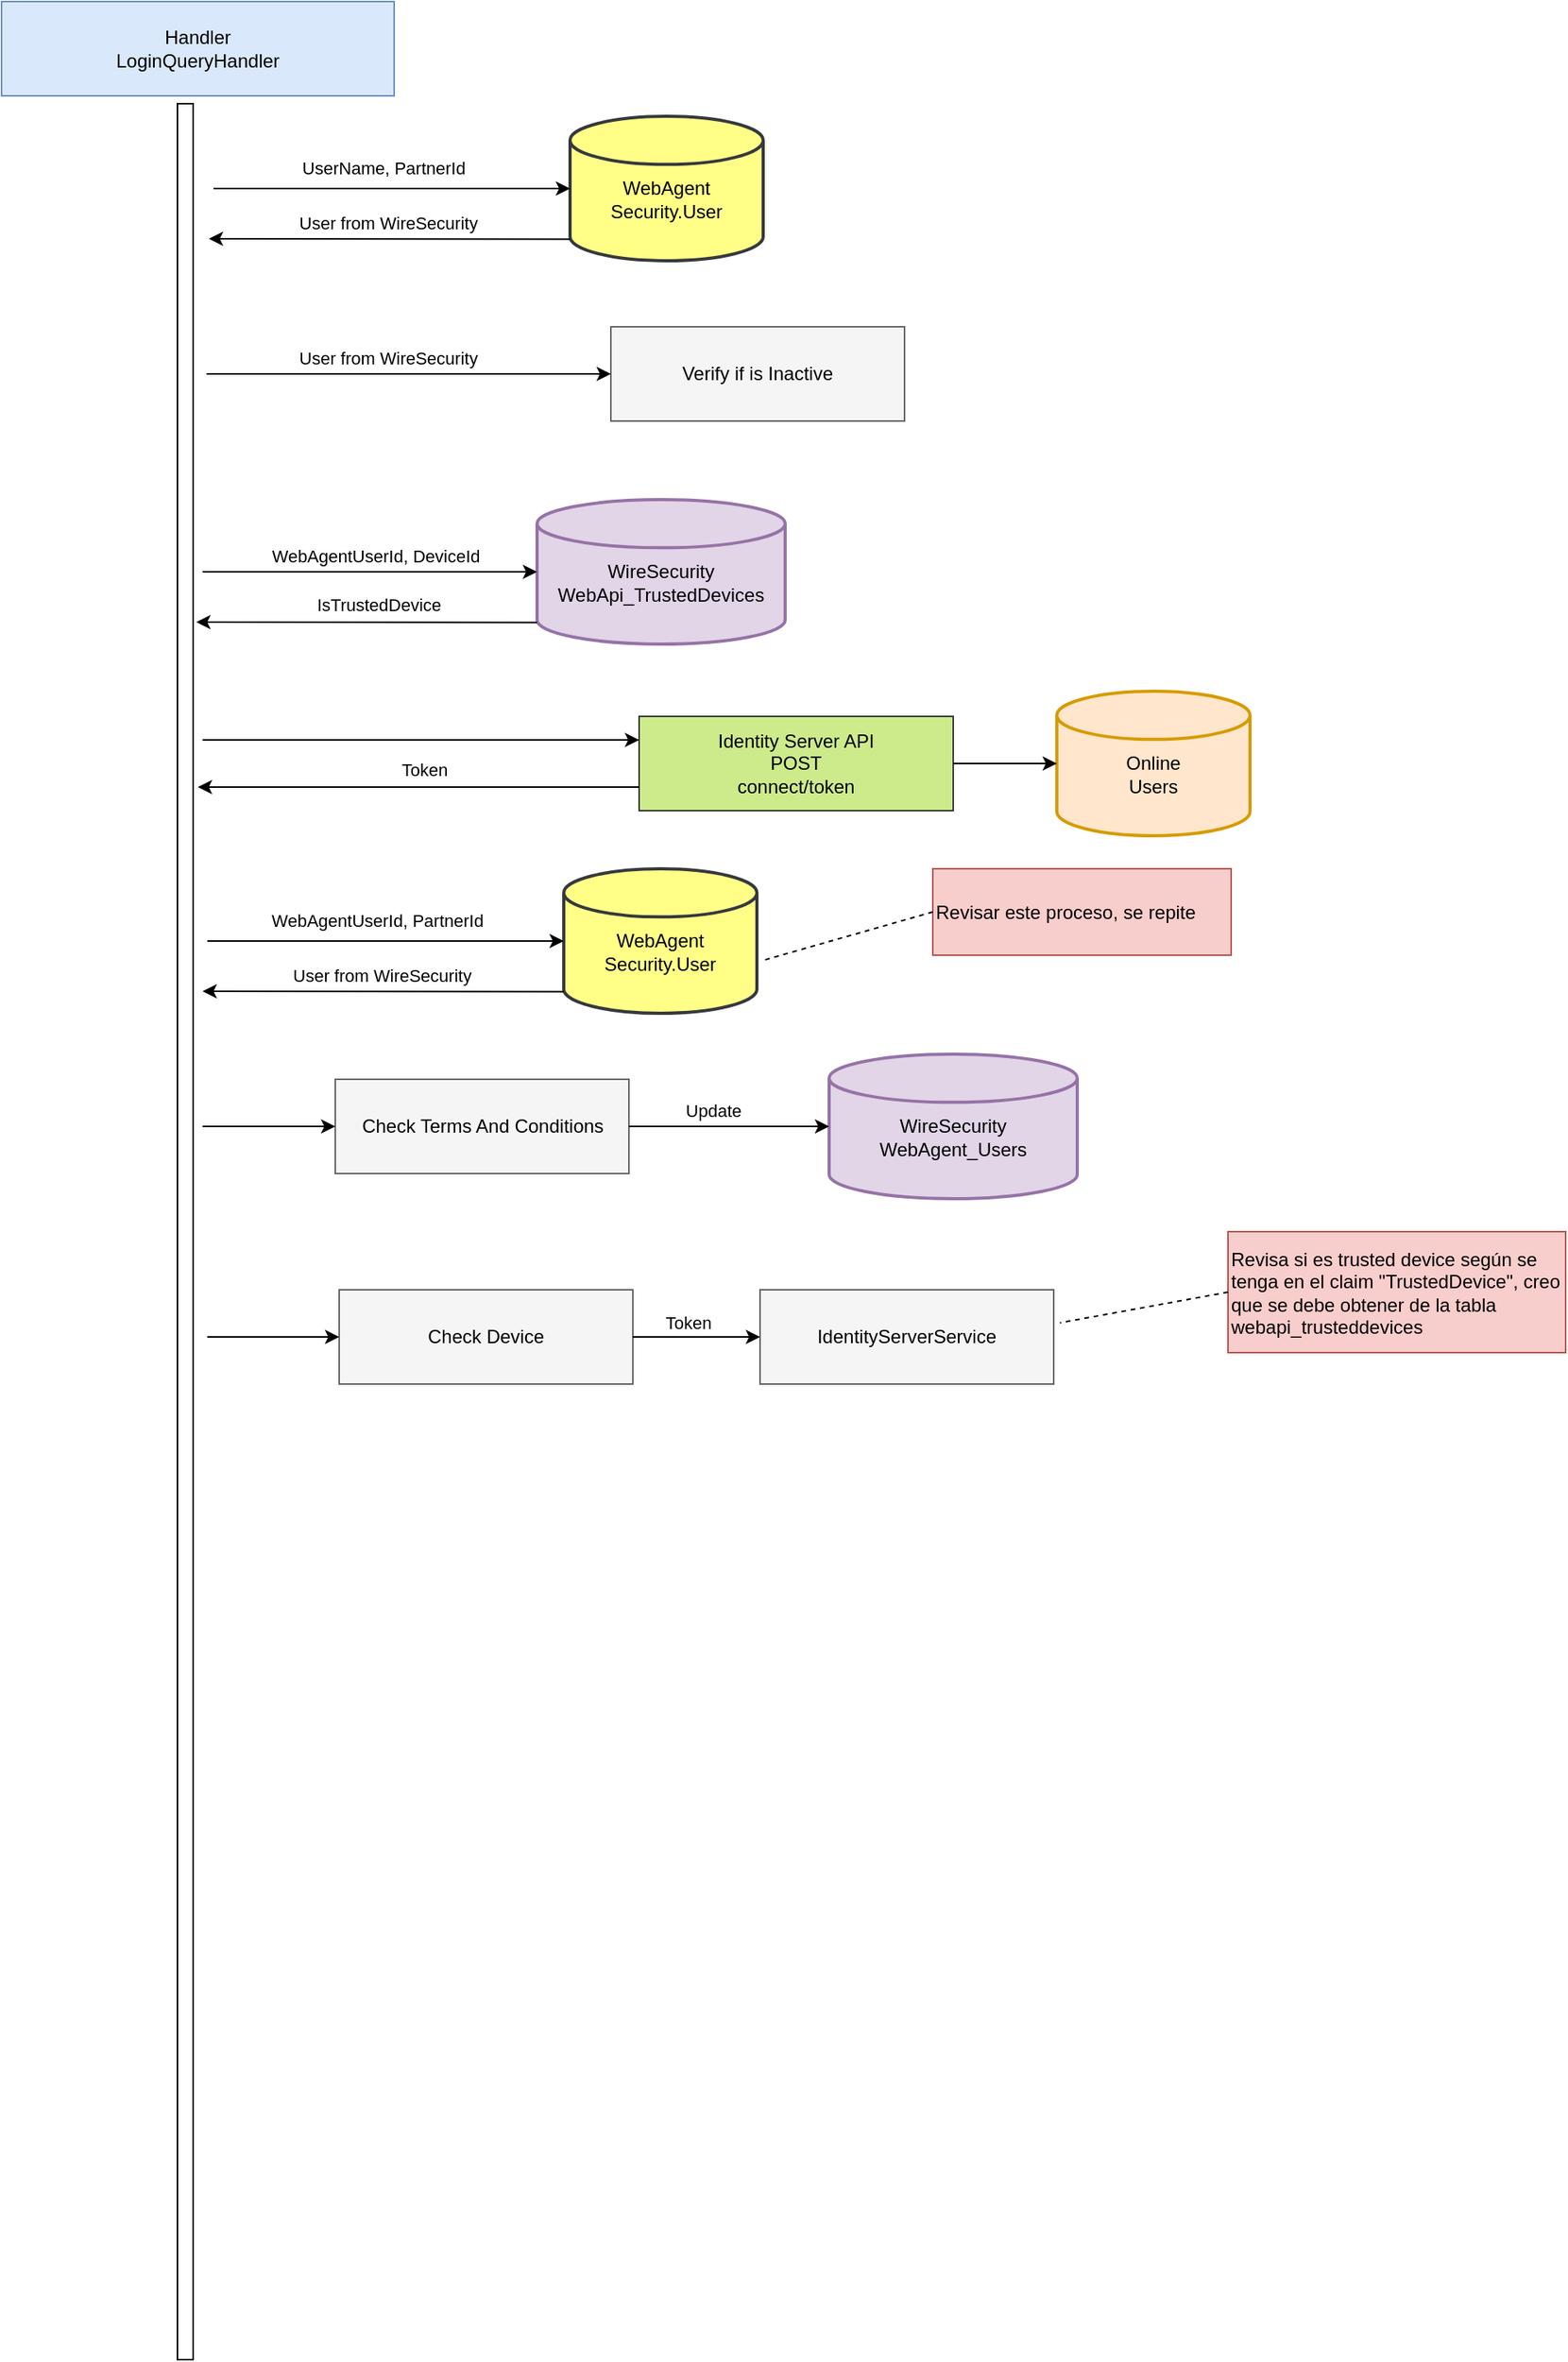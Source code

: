 <mxfile version="21.1.8" type="github">
  <diagram name="Page-1" id="efa7a0a1-bf9b-a30e-e6df-94a7791c09e9">
    <mxGraphModel dx="2074" dy="2356" grid="0" gridSize="10" guides="1" tooltips="1" connect="1" arrows="1" fold="1" page="0" pageScale="1" pageWidth="826" pageHeight="1169" background="none" math="0" shadow="0">
      <root>
        <mxCell id="0" />
        <mxCell id="1" parent="0" />
        <mxCell id="MLKeYVqBa8RRxU8ndWpH-114" value="&lt;br&gt;WebAgent&lt;br&gt;Security.User" style="strokeWidth=2;html=1;shape=mxgraph.flowchart.database;whiteSpace=wrap;fillColor=#ffff88;strokeColor=#36393d;" parent="1" vertex="1">
          <mxGeometry x="17" y="-1403" width="123" height="92" as="geometry" />
        </mxCell>
        <mxCell id="MLKeYVqBa8RRxU8ndWpH-116" value="&lt;font color=&quot;#000000&quot;&gt;Identity Server API&lt;br&gt;POST&lt;br&gt;connect/token&lt;/font&gt;" style="rounded=0;whiteSpace=wrap;html=1;fillColor=#cdeb8b;strokeColor=#36393d;" parent="1" vertex="1">
          <mxGeometry x="61" y="-1021" width="200" height="60" as="geometry" />
        </mxCell>
        <mxCell id="MLKeYVqBa8RRxU8ndWpH-118" value="" style="endArrow=classic;html=1;rounded=0;entryX=0;entryY=0.25;entryDx=0;entryDy=0;" parent="1" target="MLKeYVqBa8RRxU8ndWpH-116" edge="1">
          <mxGeometry width="50" height="50" relative="1" as="geometry">
            <mxPoint x="-217" y="-1006" as="sourcePoint" />
            <mxPoint x="105" y="-930" as="targetPoint" />
          </mxGeometry>
        </mxCell>
        <mxCell id="MLKeYVqBa8RRxU8ndWpH-119" value="&lt;br&gt;Online&lt;br&gt;Users" style="strokeWidth=2;html=1;shape=mxgraph.flowchart.database;whiteSpace=wrap;fillColor=#ffe6cc;strokeColor=#d79b00;" parent="1" vertex="1">
          <mxGeometry x="327" y="-1037" width="123" height="92" as="geometry" />
        </mxCell>
        <mxCell id="MLKeYVqBa8RRxU8ndWpH-121" value="&lt;br&gt;WireSecurity&lt;br&gt;WebApi_TrustedDevices" style="strokeWidth=2;html=1;shape=mxgraph.flowchart.database;whiteSpace=wrap;fillColor=#e1d5e7;strokeColor=#9673a6;" parent="1" vertex="1">
          <mxGeometry x="-4" y="-1159" width="158" height="92" as="geometry" />
        </mxCell>
        <mxCell id="MLKeYVqBa8RRxU8ndWpH-123" value="" style="endArrow=classic;html=1;rounded=0;entryX=0;entryY=0.5;entryDx=0;entryDy=0;entryPerimeter=0;exitX=1;exitY=0.5;exitDx=0;exitDy=0;" parent="1" source="MLKeYVqBa8RRxU8ndWpH-116" target="MLKeYVqBa8RRxU8ndWpH-119" edge="1">
          <mxGeometry width="50" height="50" relative="1" as="geometry">
            <mxPoint x="31" y="-1120" as="sourcePoint" />
            <mxPoint x="126" y="-1120" as="targetPoint" />
          </mxGeometry>
        </mxCell>
        <mxCell id="MLKeYVqBa8RRxU8ndWpH-124" value="" style="endArrow=classic;html=1;rounded=0;entryX=0;entryY=0.5;entryDx=0;entryDy=0;entryPerimeter=0;" parent="1" target="MLKeYVqBa8RRxU8ndWpH-114" edge="1">
          <mxGeometry width="50" height="50" relative="1" as="geometry">
            <mxPoint x="-210" y="-1357" as="sourcePoint" />
            <mxPoint x="-45" y="-1360" as="targetPoint" />
          </mxGeometry>
        </mxCell>
        <mxCell id="MUhubDVM9BwMi47_hHYt-114" value="UserName, PartnerId" style="edgeLabel;html=1;align=center;verticalAlign=middle;resizable=0;points=[];" parent="MLKeYVqBa8RRxU8ndWpH-124" vertex="1" connectable="0">
          <mxGeometry x="0.233" relative="1" as="geometry">
            <mxPoint x="-32" y="-13" as="offset" />
          </mxGeometry>
        </mxCell>
        <mxCell id="MUhubDVM9BwMi47_hHYt-118" value="" style="endArrow=classic;html=1;rounded=0;exitX=0;exitY=0.85;exitDx=0;exitDy=0;exitPerimeter=0;" parent="1" source="MLKeYVqBa8RRxU8ndWpH-114" edge="1">
          <mxGeometry width="50" height="50" relative="1" as="geometry">
            <mxPoint x="23" y="-1470" as="sourcePoint" />
            <mxPoint x="-213" y="-1325" as="targetPoint" />
          </mxGeometry>
        </mxCell>
        <mxCell id="MUhubDVM9BwMi47_hHYt-119" value="User from WireSecurity" style="edgeLabel;html=1;align=center;verticalAlign=middle;resizable=0;points=[];" parent="MUhubDVM9BwMi47_hHYt-118" vertex="1" connectable="0">
          <mxGeometry x="0.422" y="1" relative="1" as="geometry">
            <mxPoint x="47" y="-11" as="offset" />
          </mxGeometry>
        </mxCell>
        <mxCell id="MUhubDVM9BwMi47_hHYt-124" value="&lt;font color=&quot;#000000&quot;&gt;Handler&lt;br&gt;LoginQueryHandler&lt;br&gt;&lt;/font&gt;" style="rounded=0;whiteSpace=wrap;html=1;fillColor=#dae8fc;strokeColor=#6c8ebf;" parent="1" vertex="1">
          <mxGeometry x="-345" y="-1476" width="250" height="60" as="geometry" />
        </mxCell>
        <mxCell id="MUhubDVM9BwMi47_hHYt-125" value="" style="html=1;points=[];perimeter=orthogonalPerimeter;outlineConnect=0;targetShapes=umlLifeline;portConstraint=eastwest;newEdgeStyle={&quot;edgeStyle&quot;:&quot;elbowEdgeStyle&quot;,&quot;elbow&quot;:&quot;vertical&quot;,&quot;curved&quot;:0,&quot;rounded&quot;:0};" parent="1" vertex="1">
          <mxGeometry x="-233" y="-1411" width="10" height="1436" as="geometry" />
        </mxCell>
        <mxCell id="MUhubDVM9BwMi47_hHYt-154" value="" style="endArrow=classic;html=1;rounded=0;entryX=0;entryY=0.5;entryDx=0;entryDy=0;entryPerimeter=0;" parent="1" target="MLKeYVqBa8RRxU8ndWpH-121" edge="1">
          <mxGeometry width="50" height="50" relative="1" as="geometry">
            <mxPoint x="-217" y="-1113" as="sourcePoint" />
            <mxPoint x="91" y="-1256" as="targetPoint" />
          </mxGeometry>
        </mxCell>
        <mxCell id="sMybmjBBknjoh3TIYzj4-4" value="WebAgentUserId, DeviceId" style="edgeLabel;html=1;align=center;verticalAlign=middle;resizable=0;points=[];" vertex="1" connectable="0" parent="MUhubDVM9BwMi47_hHYt-154">
          <mxGeometry x="0.277" y="-1" relative="1" as="geometry">
            <mxPoint x="-26" y="-11" as="offset" />
          </mxGeometry>
        </mxCell>
        <mxCell id="sMybmjBBknjoh3TIYzj4-2" value="" style="endArrow=classic;html=1;rounded=0;exitX=0;exitY=0.85;exitDx=0;exitDy=0;exitPerimeter=0;" edge="1" parent="1" source="MLKeYVqBa8RRxU8ndWpH-121">
          <mxGeometry width="50" height="50" relative="1" as="geometry">
            <mxPoint x="-14" y="-1079" as="sourcePoint" />
            <mxPoint x="-221" y="-1081" as="targetPoint" />
          </mxGeometry>
        </mxCell>
        <mxCell id="sMybmjBBknjoh3TIYzj4-5" value="IsTrustedDevice" style="edgeLabel;html=1;align=center;verticalAlign=middle;resizable=0;points=[];" vertex="1" connectable="0" parent="sMybmjBBknjoh3TIYzj4-2">
          <mxGeometry x="-0.263" y="-2" relative="1" as="geometry">
            <mxPoint x="-21" y="-9" as="offset" />
          </mxGeometry>
        </mxCell>
        <mxCell id="sMybmjBBknjoh3TIYzj4-6" value="&lt;br&gt;WebAgent&lt;br&gt;Security.User" style="strokeWidth=2;html=1;shape=mxgraph.flowchart.database;whiteSpace=wrap;fillColor=#ffff88;strokeColor=#36393d;" vertex="1" parent="1">
          <mxGeometry x="13" y="-924" width="123" height="92" as="geometry" />
        </mxCell>
        <mxCell id="sMybmjBBknjoh3TIYzj4-7" value="" style="endArrow=classic;html=1;rounded=0;entryX=0;entryY=0.5;entryDx=0;entryDy=0;entryPerimeter=0;" edge="1" parent="1" target="sMybmjBBknjoh3TIYzj4-6">
          <mxGeometry width="50" height="50" relative="1" as="geometry">
            <mxPoint x="-214" y="-878" as="sourcePoint" />
            <mxPoint x="-49" y="-881" as="targetPoint" />
          </mxGeometry>
        </mxCell>
        <mxCell id="sMybmjBBknjoh3TIYzj4-8" value="WebAgentUserId, PartnerId" style="edgeLabel;html=1;align=center;verticalAlign=middle;resizable=0;points=[];" vertex="1" connectable="0" parent="sMybmjBBknjoh3TIYzj4-7">
          <mxGeometry x="0.233" relative="1" as="geometry">
            <mxPoint x="-32" y="-13" as="offset" />
          </mxGeometry>
        </mxCell>
        <mxCell id="sMybmjBBknjoh3TIYzj4-9" value="" style="endArrow=classic;html=1;rounded=0;exitX=0;exitY=0.85;exitDx=0;exitDy=0;exitPerimeter=0;" edge="1" parent="1" source="sMybmjBBknjoh3TIYzj4-6">
          <mxGeometry width="50" height="50" relative="1" as="geometry">
            <mxPoint x="19" y="-991" as="sourcePoint" />
            <mxPoint x="-217" y="-846" as="targetPoint" />
          </mxGeometry>
        </mxCell>
        <mxCell id="sMybmjBBknjoh3TIYzj4-10" value="User from WireSecurity" style="edgeLabel;html=1;align=center;verticalAlign=middle;resizable=0;points=[];" vertex="1" connectable="0" parent="sMybmjBBknjoh3TIYzj4-9">
          <mxGeometry x="0.422" y="1" relative="1" as="geometry">
            <mxPoint x="47" y="-11" as="offset" />
          </mxGeometry>
        </mxCell>
        <mxCell id="sMybmjBBknjoh3TIYzj4-11" value="Revisar este proceso, se repite" style="text;html=1;strokeColor=#b85450;fillColor=#f8cecc;align=left;verticalAlign=middle;whiteSpace=wrap;rounded=0;" vertex="1" parent="1">
          <mxGeometry x="248" y="-924" width="190" height="55" as="geometry" />
        </mxCell>
        <mxCell id="sMybmjBBknjoh3TIYzj4-12" value="" style="endArrow=none;dashed=1;html=1;rounded=0;exitX=0;exitY=0.5;exitDx=0;exitDy=0;" edge="1" parent="1" source="sMybmjBBknjoh3TIYzj4-11">
          <mxGeometry width="50" height="50" relative="1" as="geometry">
            <mxPoint x="172" y="-1029" as="sourcePoint" />
            <mxPoint x="141" y="-866" as="targetPoint" />
          </mxGeometry>
        </mxCell>
        <mxCell id="sMybmjBBknjoh3TIYzj4-13" value="&lt;font color=&quot;#000000&quot;&gt;Check Device&lt;br&gt;&lt;/font&gt;" style="rounded=0;whiteSpace=wrap;html=1;fillColor=#f5f5f5;strokeColor=#666666;fontColor=#333333;" vertex="1" parent="1">
          <mxGeometry x="-130" y="-656" width="187" height="60" as="geometry" />
        </mxCell>
        <mxCell id="sMybmjBBknjoh3TIYzj4-14" value="" style="endArrow=classic;html=1;rounded=0;entryX=0;entryY=0.5;entryDx=0;entryDy=0;" edge="1" parent="1" target="sMybmjBBknjoh3TIYzj4-13">
          <mxGeometry width="50" height="50" relative="1" as="geometry">
            <mxPoint x="-214" y="-626" as="sourcePoint" />
            <mxPoint x="-135" y="-626.5" as="targetPoint" />
          </mxGeometry>
        </mxCell>
        <mxCell id="sMybmjBBknjoh3TIYzj4-15" value="Revisa si es trusted device según se tenga en el claim &quot;TrustedDevice&quot;, creo que se debe obtener de la tabla webapi_trusteddevices" style="text;html=1;strokeColor=#b85450;fillColor=#f8cecc;align=left;verticalAlign=middle;whiteSpace=wrap;rounded=0;" vertex="1" parent="1">
          <mxGeometry x="436" y="-693" width="215" height="77" as="geometry" />
        </mxCell>
        <mxCell id="sMybmjBBknjoh3TIYzj4-16" value="" style="endArrow=none;dashed=1;html=1;rounded=0;exitX=0;exitY=0.5;exitDx=0;exitDy=0;" edge="1" parent="1" source="sMybmjBBknjoh3TIYzj4-15">
          <mxGeometry width="50" height="50" relative="1" as="geometry">
            <mxPoint x="360" y="-798" as="sourcePoint" />
            <mxPoint x="329" y="-635" as="targetPoint" />
          </mxGeometry>
        </mxCell>
        <mxCell id="sMybmjBBknjoh3TIYzj4-17" value="&lt;font color=&quot;#000000&quot;&gt;IdentityServerService&lt;br&gt;&lt;/font&gt;" style="rounded=0;whiteSpace=wrap;html=1;fillColor=#f5f5f5;strokeColor=#666666;fontColor=#333333;" vertex="1" parent="1">
          <mxGeometry x="138" y="-656" width="187" height="60" as="geometry" />
        </mxCell>
        <mxCell id="sMybmjBBknjoh3TIYzj4-19" value="" style="endArrow=classic;html=1;rounded=0;entryX=0;entryY=0.5;entryDx=0;entryDy=0;exitX=1;exitY=0.5;exitDx=0;exitDy=0;" edge="1" parent="1" source="sMybmjBBknjoh3TIYzj4-13" target="sMybmjBBknjoh3TIYzj4-17">
          <mxGeometry width="50" height="50" relative="1" as="geometry">
            <mxPoint x="86" y="-654" as="sourcePoint" />
            <mxPoint x="-120" y="-616" as="targetPoint" />
          </mxGeometry>
        </mxCell>
        <mxCell id="sMybmjBBknjoh3TIYzj4-20" value="Token" style="edgeLabel;html=1;align=center;verticalAlign=middle;resizable=0;points=[];" vertex="1" connectable="0" parent="sMybmjBBknjoh3TIYzj4-19">
          <mxGeometry x="-0.457" y="-2" relative="1" as="geometry">
            <mxPoint x="13" y="-11" as="offset" />
          </mxGeometry>
        </mxCell>
        <mxCell id="sMybmjBBknjoh3TIYzj4-21" value="" style="endArrow=classic;html=1;rounded=0;exitX=0;exitY=0.75;exitDx=0;exitDy=0;" edge="1" parent="1" source="MLKeYVqBa8RRxU8ndWpH-116">
          <mxGeometry width="50" height="50" relative="1" as="geometry">
            <mxPoint x="6" y="-1071" as="sourcePoint" />
            <mxPoint x="-220" y="-976" as="targetPoint" />
          </mxGeometry>
        </mxCell>
        <mxCell id="sMybmjBBknjoh3TIYzj4-22" value="Token" style="edgeLabel;html=1;align=center;verticalAlign=middle;resizable=0;points=[];" vertex="1" connectable="0" parent="sMybmjBBknjoh3TIYzj4-21">
          <mxGeometry x="-0.263" y="-2" relative="1" as="geometry">
            <mxPoint x="-34" y="-9" as="offset" />
          </mxGeometry>
        </mxCell>
        <mxCell id="sMybmjBBknjoh3TIYzj4-23" value="&lt;font color=&quot;#000000&quot;&gt;Check Terms And Conditions&lt;br&gt;&lt;/font&gt;" style="rounded=0;whiteSpace=wrap;html=1;fillColor=#f5f5f5;strokeColor=#666666;fontColor=#333333;" vertex="1" parent="1">
          <mxGeometry x="-132.5" y="-790" width="187" height="60" as="geometry" />
        </mxCell>
        <mxCell id="sMybmjBBknjoh3TIYzj4-24" value="" style="endArrow=classic;html=1;rounded=0;entryX=0;entryY=0.5;entryDx=0;entryDy=0;" edge="1" parent="1" target="sMybmjBBknjoh3TIYzj4-23">
          <mxGeometry width="50" height="50" relative="1" as="geometry">
            <mxPoint x="-217" y="-760" as="sourcePoint" />
            <mxPoint x="-139" y="-760.5" as="targetPoint" />
          </mxGeometry>
        </mxCell>
        <mxCell id="sMybmjBBknjoh3TIYzj4-25" value="&lt;br&gt;WireSecurity&lt;br&gt;WebAgent_Users" style="strokeWidth=2;html=1;shape=mxgraph.flowchart.database;whiteSpace=wrap;fillColor=#e1d5e7;strokeColor=#9673a6;" vertex="1" parent="1">
          <mxGeometry x="182" y="-806" width="158" height="92" as="geometry" />
        </mxCell>
        <mxCell id="sMybmjBBknjoh3TIYzj4-26" value="" style="endArrow=classic;html=1;rounded=0;entryX=0;entryY=0.5;entryDx=0;entryDy=0;entryPerimeter=0;exitX=1;exitY=0.5;exitDx=0;exitDy=0;" edge="1" parent="1" source="sMybmjBBknjoh3TIYzj4-23" target="sMybmjBBknjoh3TIYzj4-25">
          <mxGeometry width="50" height="50" relative="1" as="geometry">
            <mxPoint x="63" y="-760.5" as="sourcePoint" />
            <mxPoint x="148" y="-760.5" as="targetPoint" />
          </mxGeometry>
        </mxCell>
        <mxCell id="sMybmjBBknjoh3TIYzj4-27" value="Update" style="edgeLabel;html=1;align=center;verticalAlign=middle;resizable=0;points=[];" vertex="1" connectable="0" parent="sMybmjBBknjoh3TIYzj4-26">
          <mxGeometry x="-0.584" y="-3" relative="1" as="geometry">
            <mxPoint x="27" y="-13" as="offset" />
          </mxGeometry>
        </mxCell>
        <mxCell id="sMybmjBBknjoh3TIYzj4-28" value="&lt;font color=&quot;#000000&quot;&gt;Verify if is Inactive&lt;br&gt;&lt;/font&gt;" style="rounded=0;whiteSpace=wrap;html=1;fillColor=#f5f5f5;strokeColor=#666666;fontColor=#333333;" vertex="1" parent="1">
          <mxGeometry x="43" y="-1269" width="187" height="60" as="geometry" />
        </mxCell>
        <mxCell id="sMybmjBBknjoh3TIYzj4-29" value="" style="endArrow=classic;html=1;rounded=0;entryX=0;entryY=0.5;entryDx=0;entryDy=0;" edge="1" parent="1" target="sMybmjBBknjoh3TIYzj4-28">
          <mxGeometry width="50" height="50" relative="1" as="geometry">
            <mxPoint x="-214.5" y="-1239" as="sourcePoint" />
            <mxPoint x="-136.5" y="-1239.5" as="targetPoint" />
          </mxGeometry>
        </mxCell>
        <mxCell id="sMybmjBBknjoh3TIYzj4-30" value="User from WireSecurity" style="edgeLabel;html=1;align=center;verticalAlign=middle;resizable=0;points=[];" vertex="1" connectable="0" parent="sMybmjBBknjoh3TIYzj4-29">
          <mxGeometry x="-0.282" y="2" relative="1" as="geometry">
            <mxPoint x="23" y="-8" as="offset" />
          </mxGeometry>
        </mxCell>
      </root>
    </mxGraphModel>
  </diagram>
</mxfile>
